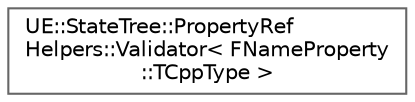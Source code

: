digraph "Graphical Class Hierarchy"
{
 // INTERACTIVE_SVG=YES
 // LATEX_PDF_SIZE
  bgcolor="transparent";
  edge [fontname=Helvetica,fontsize=10,labelfontname=Helvetica,labelfontsize=10];
  node [fontname=Helvetica,fontsize=10,shape=box,height=0.2,width=0.4];
  rankdir="LR";
  Node0 [id="Node000000",label="UE::StateTree::PropertyRef\lHelpers::Validator\< FNameProperty\l::TCppType \>",height=0.2,width=0.4,color="grey40", fillcolor="white", style="filled",URL="$df/dbd/structUE_1_1StateTree_1_1PropertyRefHelpers_1_1Validator_3_01FNameProperty_1_1TCppType_01_4.html",tooltip=" "];
}
